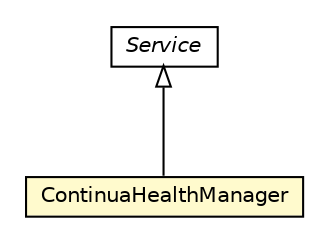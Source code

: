 #!/usr/local/bin/dot
#
# Class diagram 
# Generated by UMLGraph version R5_6-24-gf6e263 (http://www.umlgraph.org/)
#

digraph G {
	edge [fontname="Helvetica",fontsize=10,labelfontname="Helvetica",labelfontsize=10];
	node [fontname="Helvetica",fontsize=10,shape=plaintext];
	nodesep=0.25;
	ranksep=0.5;
	// org.universAAL.ontology.continua.ContinuaHealthManager
	c116033 [label=<<table title="org.universAAL.ontology.continua.ContinuaHealthManager" border="0" cellborder="1" cellspacing="0" cellpadding="2" port="p" bgcolor="lemonChiffon" href="./ContinuaHealthManager.html">
		<tr><td><table border="0" cellspacing="0" cellpadding="1">
<tr><td align="center" balign="center"> ContinuaHealthManager </td></tr>
		</table></td></tr>
		</table>>, URL="./ContinuaHealthManager.html", fontname="Helvetica", fontcolor="black", fontsize=10.0];
	//org.universAAL.ontology.continua.ContinuaHealthManager extends org.universAAL.middleware.service.owl.Service
	c116375:p -> c116033:p [dir=back,arrowtail=empty];
	// org.universAAL.middleware.service.owl.Service
	c116375 [label=<<table title="org.universAAL.middleware.service.owl.Service" border="0" cellborder="1" cellspacing="0" cellpadding="2" port="p" href="http://java.sun.com/j2se/1.4.2/docs/api/org/universAAL/middleware/service/owl/Service.html">
		<tr><td><table border="0" cellspacing="0" cellpadding="1">
<tr><td align="center" balign="center"><font face="Helvetica-Oblique"> Service </font></td></tr>
		</table></td></tr>
		</table>>, URL="http://java.sun.com/j2se/1.4.2/docs/api/org/universAAL/middleware/service/owl/Service.html", fontname="Helvetica", fontcolor="black", fontsize=10.0];
}


